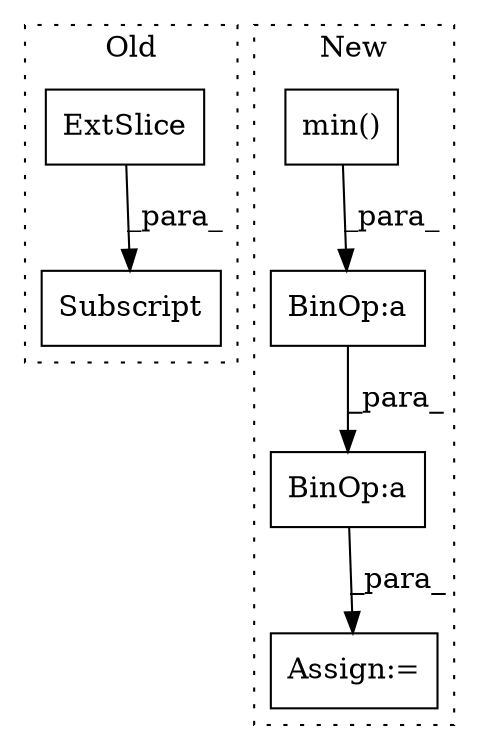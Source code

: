 digraph G {
subgraph cluster0 {
1 [label="ExtSlice" a="85" s="2529" l="6" shape="box"];
3 [label="Subscript" a="63" s="2529,0" l="41,0" shape="box"];
label = "Old";
style="dotted";
}
subgraph cluster1 {
2 [label="min()" a="75" s="2376" l="21" shape="box"];
4 [label="BinOp:a" a="82" s="2447" l="3" shape="box"];
5 [label="BinOp:a" a="82" s="2455" l="3" shape="box"];
6 [label="Assign:=" a="68" s="2619" l="3" shape="box"];
label = "New";
style="dotted";
}
1 -> 3 [label="_para_"];
2 -> 4 [label="_para_"];
4 -> 5 [label="_para_"];
5 -> 6 [label="_para_"];
}